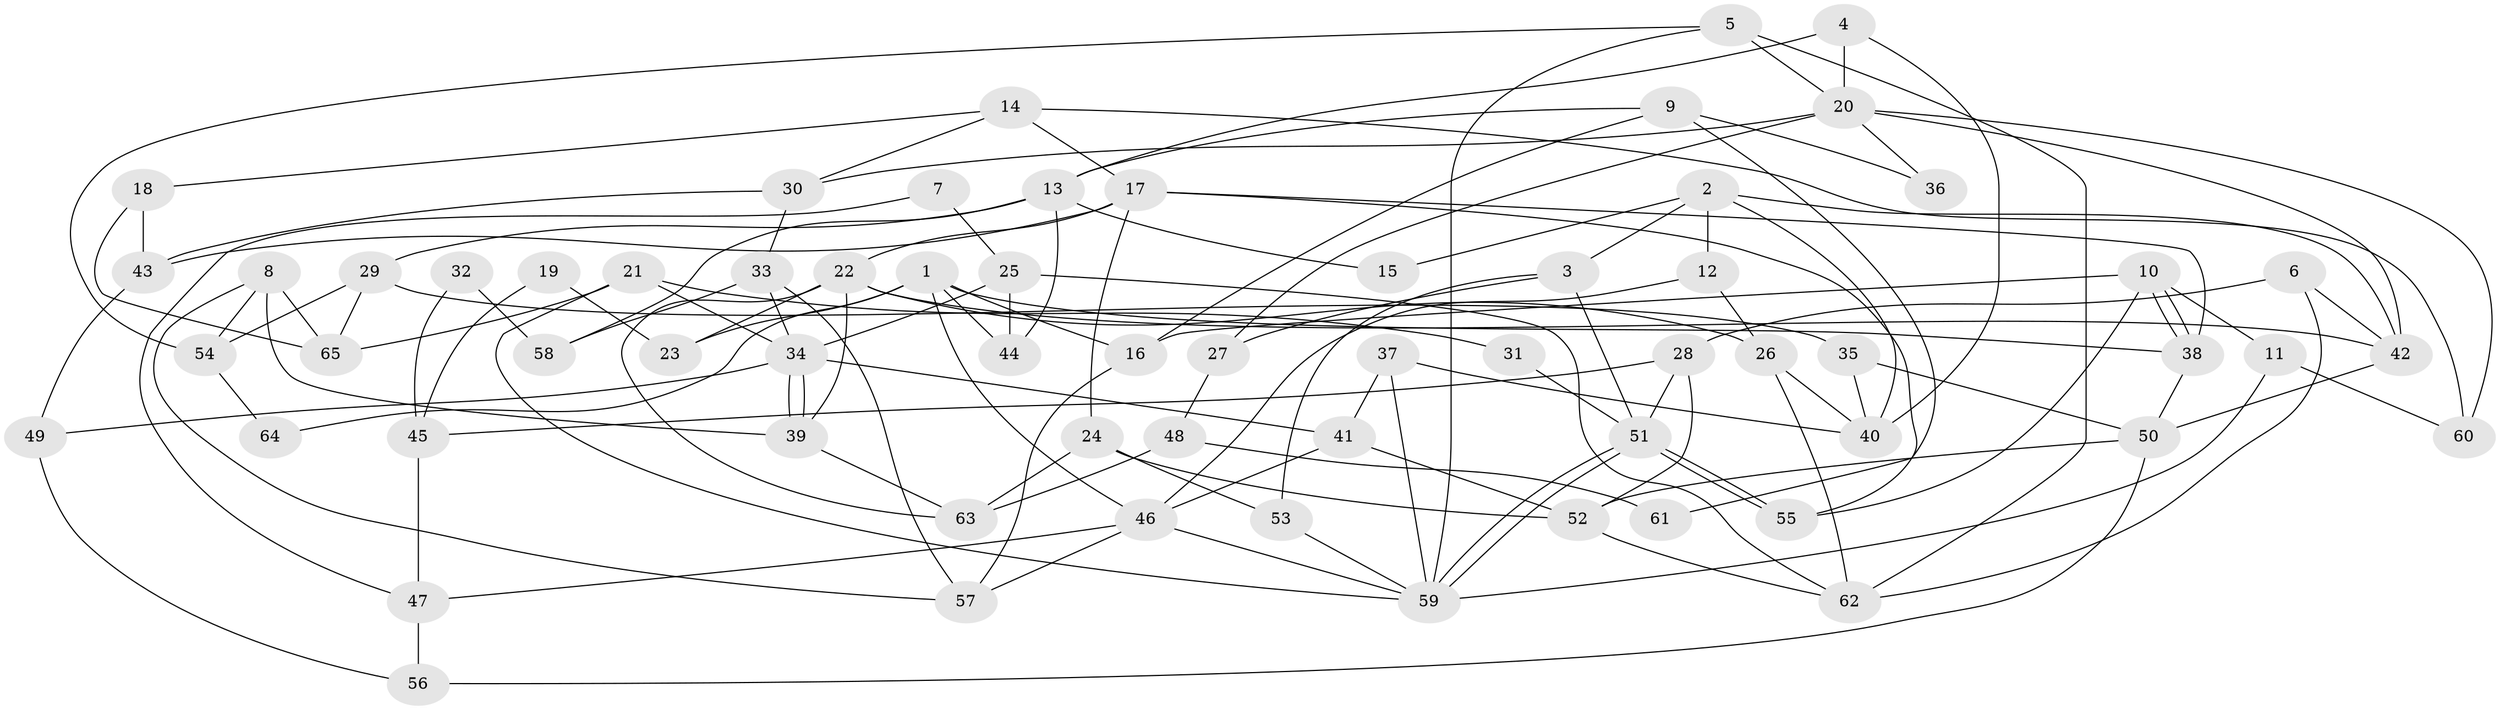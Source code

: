 // coarse degree distribution, {8: 0.07692307692307693, 7: 0.15384615384615385, 4: 0.15384615384615385, 5: 0.07692307692307693, 10: 0.038461538461538464, 3: 0.19230769230769232, 6: 0.11538461538461539, 2: 0.11538461538461539, 12: 0.038461538461538464, 9: 0.038461538461538464}
// Generated by graph-tools (version 1.1) at 2025/51/03/04/25 22:51:04]
// undirected, 65 vertices, 130 edges
graph export_dot {
  node [color=gray90,style=filled];
  1;
  2;
  3;
  4;
  5;
  6;
  7;
  8;
  9;
  10;
  11;
  12;
  13;
  14;
  15;
  16;
  17;
  18;
  19;
  20;
  21;
  22;
  23;
  24;
  25;
  26;
  27;
  28;
  29;
  30;
  31;
  32;
  33;
  34;
  35;
  36;
  37;
  38;
  39;
  40;
  41;
  42;
  43;
  44;
  45;
  46;
  47;
  48;
  49;
  50;
  51;
  52;
  53;
  54;
  55;
  56;
  57;
  58;
  59;
  60;
  61;
  62;
  63;
  64;
  65;
  1 -- 38;
  1 -- 46;
  1 -- 16;
  1 -- 23;
  1 -- 44;
  1 -- 64;
  2 -- 40;
  2 -- 42;
  2 -- 3;
  2 -- 12;
  2 -- 15;
  3 -- 51;
  3 -- 27;
  3 -- 53;
  4 -- 20;
  4 -- 40;
  4 -- 13;
  5 -- 62;
  5 -- 59;
  5 -- 20;
  5 -- 54;
  6 -- 62;
  6 -- 28;
  6 -- 42;
  7 -- 47;
  7 -- 25;
  8 -- 54;
  8 -- 57;
  8 -- 39;
  8 -- 65;
  9 -- 13;
  9 -- 16;
  9 -- 36;
  9 -- 61;
  10 -- 55;
  10 -- 38;
  10 -- 38;
  10 -- 11;
  10 -- 16;
  11 -- 60;
  11 -- 59;
  12 -- 46;
  12 -- 26;
  13 -- 44;
  13 -- 15;
  13 -- 29;
  13 -- 58;
  14 -- 17;
  14 -- 30;
  14 -- 18;
  14 -- 60;
  16 -- 57;
  17 -- 22;
  17 -- 38;
  17 -- 24;
  17 -- 43;
  17 -- 55;
  18 -- 65;
  18 -- 43;
  19 -- 45;
  19 -- 23;
  20 -- 42;
  20 -- 27;
  20 -- 30;
  20 -- 36;
  20 -- 60;
  21 -- 34;
  21 -- 59;
  21 -- 31;
  21 -- 65;
  22 -- 63;
  22 -- 39;
  22 -- 23;
  22 -- 26;
  22 -- 42;
  24 -- 53;
  24 -- 52;
  24 -- 63;
  25 -- 34;
  25 -- 62;
  25 -- 44;
  26 -- 40;
  26 -- 62;
  27 -- 48;
  28 -- 51;
  28 -- 52;
  28 -- 45;
  29 -- 65;
  29 -- 35;
  29 -- 54;
  30 -- 43;
  30 -- 33;
  31 -- 51;
  32 -- 45;
  32 -- 58;
  33 -- 34;
  33 -- 57;
  33 -- 58;
  34 -- 41;
  34 -- 39;
  34 -- 39;
  34 -- 49;
  35 -- 40;
  35 -- 50;
  37 -- 59;
  37 -- 41;
  37 -- 40;
  38 -- 50;
  39 -- 63;
  41 -- 52;
  41 -- 46;
  42 -- 50;
  43 -- 49;
  45 -- 47;
  46 -- 57;
  46 -- 59;
  46 -- 47;
  47 -- 56;
  48 -- 63;
  48 -- 61;
  49 -- 56;
  50 -- 52;
  50 -- 56;
  51 -- 55;
  51 -- 55;
  51 -- 59;
  51 -- 59;
  52 -- 62;
  53 -- 59;
  54 -- 64;
}

